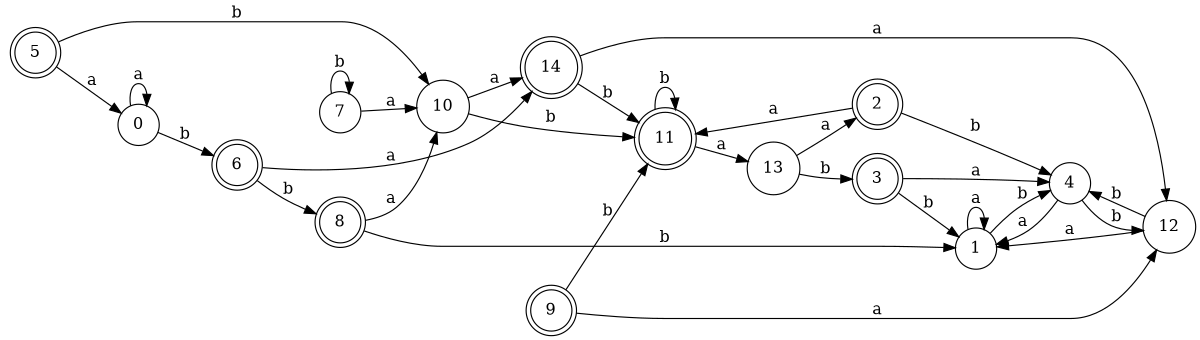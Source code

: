 digraph n12_2 {
__start0 [label="" shape="none"];

rankdir=LR;
size="8,5";

s0 [style="filled", color="black", fillcolor="white" shape="circle", label="0"];
s1 [style="filled", color="black", fillcolor="white" shape="circle", label="1"];
s2 [style="rounded,filled", color="black", fillcolor="white" shape="doublecircle", label="2"];
s3 [style="rounded,filled", color="black", fillcolor="white" shape="doublecircle", label="3"];
s4 [style="filled", color="black", fillcolor="white" shape="circle", label="4"];
s5 [style="rounded,filled", color="black", fillcolor="white" shape="doublecircle", label="5"];
s6 [style="rounded,filled", color="black", fillcolor="white" shape="doublecircle", label="6"];
s7 [style="filled", color="black", fillcolor="white" shape="circle", label="7"];
s8 [style="rounded,filled", color="black", fillcolor="white" shape="doublecircle", label="8"];
s9 [style="rounded,filled", color="black", fillcolor="white" shape="doublecircle", label="9"];
s10 [style="filled", color="black", fillcolor="white" shape="circle", label="10"];
s11 [style="rounded,filled", color="black", fillcolor="white" shape="doublecircle", label="11"];
s12 [style="filled", color="black", fillcolor="white" shape="circle", label="12"];
s13 [style="filled", color="black", fillcolor="white" shape="circle", label="13"];
s14 [style="rounded,filled", color="black", fillcolor="white" shape="doublecircle", label="14"];
s0 -> s0 [label="a"];
s0 -> s6 [label="b"];
s1 -> s1 [label="a"];
s1 -> s4 [label="b"];
s2 -> s11 [label="a"];
s2 -> s4 [label="b"];
s3 -> s4 [label="a"];
s3 -> s1 [label="b"];
s4 -> s1 [label="a"];
s4 -> s12 [label="b"];
s5 -> s0 [label="a"];
s5 -> s10 [label="b"];
s6 -> s14 [label="a"];
s6 -> s8 [label="b"];
s7 -> s10 [label="a"];
s7 -> s7 [label="b"];
s8 -> s10 [label="a"];
s8 -> s1 [label="b"];
s9 -> s12 [label="a"];
s9 -> s11 [label="b"];
s10 -> s14 [label="a"];
s10 -> s11 [label="b"];
s11 -> s13 [label="a"];
s11 -> s11 [label="b"];
s12 -> s1 [label="a"];
s12 -> s4 [label="b"];
s13 -> s2 [label="a"];
s13 -> s3 [label="b"];
s14 -> s12 [label="a"];
s14 -> s11 [label="b"];

}